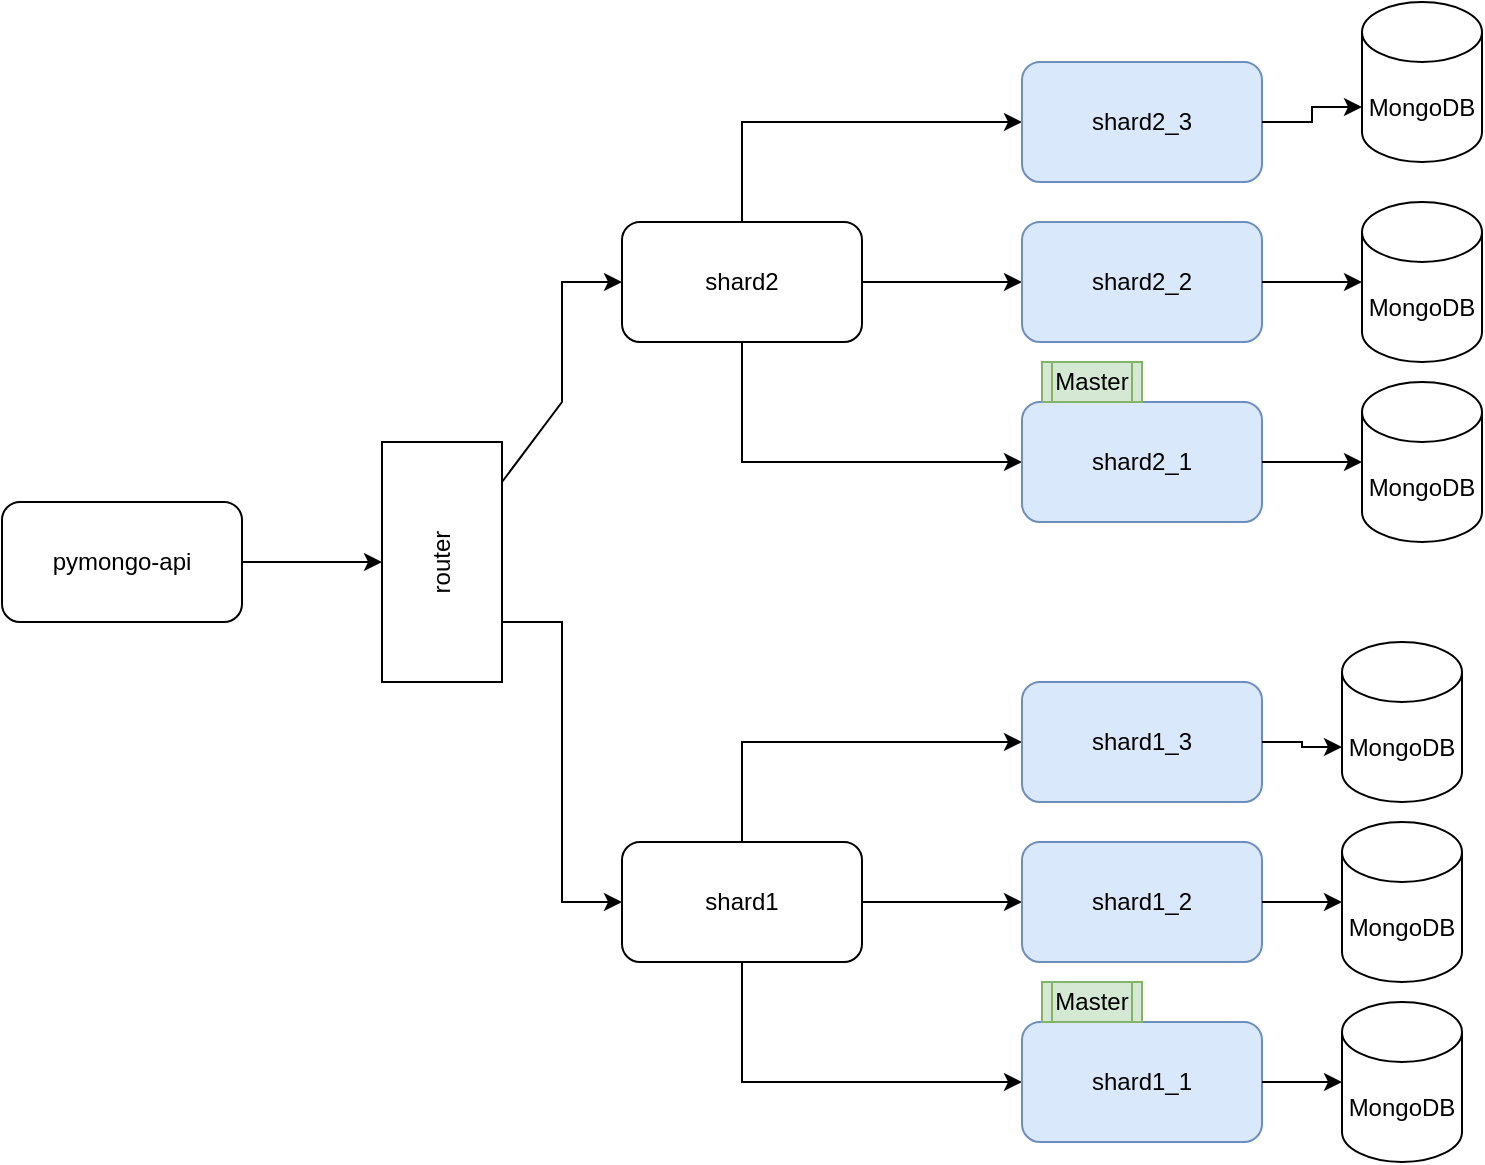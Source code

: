 <mxfile version="24.8.9">
  <diagram name="Page-1" id="-H_mtQnk-PTXWXPvYvuk">
    <mxGraphModel dx="1012" dy="592" grid="1" gridSize="10" guides="1" tooltips="1" connect="1" arrows="1" fold="1" page="1" pageScale="1" pageWidth="1169" pageHeight="827" math="0" shadow="0">
      <root>
        <mxCell id="0" />
        <mxCell id="1" parent="0" />
        <mxCell id="zA23MoTUsTF4_91t8viU-2" value="MongoDB" style="shape=cylinder3;whiteSpace=wrap;html=1;boundedLbl=1;backgroundOutline=1;size=15;" parent="1" vertex="1">
          <mxGeometry x="920" y="210" width="60" height="80" as="geometry" />
        </mxCell>
        <mxCell id="uGlacwfJj0JokIyBRGli-6" style="edgeStyle=orthogonalEdgeStyle;rounded=0;orthogonalLoop=1;jettySize=auto;html=1;entryX=0.5;entryY=0;entryDx=0;entryDy=0;" parent="1" source="zA23MoTUsTF4_91t8viU-3" target="uGlacwfJj0JokIyBRGli-5" edge="1">
          <mxGeometry relative="1" as="geometry" />
        </mxCell>
        <mxCell id="zA23MoTUsTF4_91t8viU-3" value="pymongo-api" style="rounded=1;whiteSpace=wrap;html=1;" parent="1" vertex="1">
          <mxGeometry x="240" y="270" width="120" height="60" as="geometry" />
        </mxCell>
        <mxCell id="quuRfxYI1Brjr8cdpD_s-11" style="edgeStyle=orthogonalEdgeStyle;rounded=0;orthogonalLoop=1;jettySize=auto;html=1;" parent="1" source="uGlacwfJj0JokIyBRGli-3" target="quuRfxYI1Brjr8cdpD_s-2" edge="1">
          <mxGeometry relative="1" as="geometry" />
        </mxCell>
        <mxCell id="quuRfxYI1Brjr8cdpD_s-12" style="edgeStyle=orthogonalEdgeStyle;rounded=0;orthogonalLoop=1;jettySize=auto;html=1;entryX=0;entryY=0.5;entryDx=0;entryDy=0;" parent="1" source="uGlacwfJj0JokIyBRGli-3" target="quuRfxYI1Brjr8cdpD_s-4" edge="1">
          <mxGeometry relative="1" as="geometry">
            <Array as="points">
              <mxPoint x="610" y="390" />
            </Array>
          </mxGeometry>
        </mxCell>
        <mxCell id="quuRfxYI1Brjr8cdpD_s-15" style="edgeStyle=orthogonalEdgeStyle;rounded=0;orthogonalLoop=1;jettySize=auto;html=1;entryX=0;entryY=0.5;entryDx=0;entryDy=0;" parent="1" source="uGlacwfJj0JokIyBRGli-3" target="quuRfxYI1Brjr8cdpD_s-3" edge="1">
          <mxGeometry relative="1" as="geometry">
            <Array as="points">
              <mxPoint x="610" y="560" />
            </Array>
          </mxGeometry>
        </mxCell>
        <mxCell id="uGlacwfJj0JokIyBRGli-3" value="shard1" style="rounded=1;whiteSpace=wrap;html=1;" parent="1" vertex="1">
          <mxGeometry x="550" y="440" width="120" height="60" as="geometry" />
        </mxCell>
        <mxCell id="uGlacwfJj0JokIyBRGli-8" style="edgeStyle=orthogonalEdgeStyle;rounded=0;orthogonalLoop=1;jettySize=auto;html=1;exitX=0.25;exitY=1;exitDx=0;exitDy=0;entryX=0;entryY=0.5;entryDx=0;entryDy=0;" parent="1" source="uGlacwfJj0JokIyBRGli-5" target="uGlacwfJj0JokIyBRGli-3" edge="1">
          <mxGeometry relative="1" as="geometry" />
        </mxCell>
        <mxCell id="quuRfxYI1Brjr8cdpD_s-26" style="edgeStyle=orthogonalEdgeStyle;rounded=0;orthogonalLoop=1;jettySize=auto;html=1;entryX=0;entryY=0.5;entryDx=0;entryDy=0;" parent="1" source="uGlacwfJj0JokIyBRGli-5" target="quuRfxYI1Brjr8cdpD_s-19" edge="1">
          <mxGeometry relative="1" as="geometry">
            <Array as="points">
              <mxPoint x="520" y="220" />
              <mxPoint x="520" y="160" />
            </Array>
          </mxGeometry>
        </mxCell>
        <mxCell id="uGlacwfJj0JokIyBRGli-5" value="router" style="rounded=0;whiteSpace=wrap;html=1;rotation=-90;" parent="1" vertex="1">
          <mxGeometry x="400" y="270" width="120" height="60" as="geometry" />
        </mxCell>
        <mxCell id="quuRfxYI1Brjr8cdpD_s-2" value="shard1_2" style="rounded=1;whiteSpace=wrap;html=1;fillColor=#dae8fc;strokeColor=#6c8ebf;" parent="1" vertex="1">
          <mxGeometry x="750" y="440" width="120" height="60" as="geometry" />
        </mxCell>
        <mxCell id="quuRfxYI1Brjr8cdpD_s-4" value="shard1_3" style="rounded=1;whiteSpace=wrap;html=1;fillColor=#dae8fc;strokeColor=#6c8ebf;" parent="1" vertex="1">
          <mxGeometry x="750" y="360" width="120" height="60" as="geometry" />
        </mxCell>
        <mxCell id="quuRfxYI1Brjr8cdpD_s-10" value="" style="group" parent="1" vertex="1" connectable="0">
          <mxGeometry x="750" y="510" width="120" height="80" as="geometry" />
        </mxCell>
        <mxCell id="quuRfxYI1Brjr8cdpD_s-3" value="shard1_1" style="rounded=1;whiteSpace=wrap;html=1;fillColor=#dae8fc;strokeColor=#6c8ebf;" parent="quuRfxYI1Brjr8cdpD_s-10" vertex="1">
          <mxGeometry y="20" width="120" height="60" as="geometry" />
        </mxCell>
        <mxCell id="quuRfxYI1Brjr8cdpD_s-9" value="Master" style="shape=process;whiteSpace=wrap;html=1;backgroundOutline=1;fillColor=#d5e8d4;strokeColor=#82b366;" parent="quuRfxYI1Brjr8cdpD_s-10" vertex="1">
          <mxGeometry x="10" width="50" height="20" as="geometry" />
        </mxCell>
        <mxCell id="quuRfxYI1Brjr8cdpD_s-16" style="edgeStyle=orthogonalEdgeStyle;rounded=0;orthogonalLoop=1;jettySize=auto;html=1;" parent="1" source="quuRfxYI1Brjr8cdpD_s-19" target="quuRfxYI1Brjr8cdpD_s-20" edge="1">
          <mxGeometry relative="1" as="geometry" />
        </mxCell>
        <mxCell id="quuRfxYI1Brjr8cdpD_s-17" style="edgeStyle=orthogonalEdgeStyle;rounded=0;orthogonalLoop=1;jettySize=auto;html=1;entryX=0;entryY=0.5;entryDx=0;entryDy=0;" parent="1" source="quuRfxYI1Brjr8cdpD_s-19" target="quuRfxYI1Brjr8cdpD_s-21" edge="1">
          <mxGeometry relative="1" as="geometry">
            <Array as="points">
              <mxPoint x="610" y="80" />
            </Array>
          </mxGeometry>
        </mxCell>
        <mxCell id="quuRfxYI1Brjr8cdpD_s-18" style="edgeStyle=orthogonalEdgeStyle;rounded=0;orthogonalLoop=1;jettySize=auto;html=1;entryX=0;entryY=0.5;entryDx=0;entryDy=0;" parent="1" source="quuRfxYI1Brjr8cdpD_s-19" target="quuRfxYI1Brjr8cdpD_s-23" edge="1">
          <mxGeometry relative="1" as="geometry">
            <Array as="points">
              <mxPoint x="610" y="250" />
            </Array>
          </mxGeometry>
        </mxCell>
        <mxCell id="quuRfxYI1Brjr8cdpD_s-19" value="shard2" style="rounded=1;whiteSpace=wrap;html=1;" parent="1" vertex="1">
          <mxGeometry x="550" y="130" width="120" height="60" as="geometry" />
        </mxCell>
        <mxCell id="quuRfxYI1Brjr8cdpD_s-20" value="shard2_2" style="rounded=1;whiteSpace=wrap;html=1;fillColor=#dae8fc;strokeColor=#6c8ebf;" parent="1" vertex="1">
          <mxGeometry x="750" y="130" width="120" height="60" as="geometry" />
        </mxCell>
        <mxCell id="quuRfxYI1Brjr8cdpD_s-21" value="shard2_3" style="rounded=1;whiteSpace=wrap;html=1;fillColor=#dae8fc;strokeColor=#6c8ebf;" parent="1" vertex="1">
          <mxGeometry x="750" y="50" width="120" height="60" as="geometry" />
        </mxCell>
        <mxCell id="quuRfxYI1Brjr8cdpD_s-22" value="" style="group" parent="1" vertex="1" connectable="0">
          <mxGeometry x="750" y="200" width="120" height="80" as="geometry" />
        </mxCell>
        <mxCell id="quuRfxYI1Brjr8cdpD_s-23" value="shard2_1" style="rounded=1;whiteSpace=wrap;html=1;fillColor=#dae8fc;strokeColor=#6c8ebf;" parent="quuRfxYI1Brjr8cdpD_s-22" vertex="1">
          <mxGeometry y="20" width="120" height="60" as="geometry" />
        </mxCell>
        <mxCell id="quuRfxYI1Brjr8cdpD_s-24" value="Master" style="shape=process;whiteSpace=wrap;html=1;backgroundOutline=1;fillColor=#d5e8d4;strokeColor=#82b366;" parent="quuRfxYI1Brjr8cdpD_s-22" vertex="1">
          <mxGeometry x="10" width="50" height="20" as="geometry" />
        </mxCell>
        <mxCell id="quuRfxYI1Brjr8cdpD_s-30" value="MongoDB" style="shape=cylinder3;whiteSpace=wrap;html=1;boundedLbl=1;backgroundOutline=1;size=15;" parent="1" vertex="1">
          <mxGeometry x="920" y="120" width="60" height="80" as="geometry" />
        </mxCell>
        <mxCell id="quuRfxYI1Brjr8cdpD_s-31" value="MongoDB" style="shape=cylinder3;whiteSpace=wrap;html=1;boundedLbl=1;backgroundOutline=1;size=15;" parent="1" vertex="1">
          <mxGeometry x="920" y="20" width="60" height="80" as="geometry" />
        </mxCell>
        <mxCell id="quuRfxYI1Brjr8cdpD_s-33" style="edgeStyle=orthogonalEdgeStyle;rounded=0;orthogonalLoop=1;jettySize=auto;html=1;entryX=0;entryY=0.5;entryDx=0;entryDy=0;entryPerimeter=0;" parent="1" source="quuRfxYI1Brjr8cdpD_s-20" target="quuRfxYI1Brjr8cdpD_s-30" edge="1">
          <mxGeometry relative="1" as="geometry" />
        </mxCell>
        <mxCell id="quuRfxYI1Brjr8cdpD_s-35" style="edgeStyle=orthogonalEdgeStyle;rounded=0;orthogonalLoop=1;jettySize=auto;html=1;entryX=0;entryY=0;entryDx=0;entryDy=52.5;entryPerimeter=0;" parent="1" source="quuRfxYI1Brjr8cdpD_s-21" target="quuRfxYI1Brjr8cdpD_s-31" edge="1">
          <mxGeometry relative="1" as="geometry" />
        </mxCell>
        <mxCell id="quuRfxYI1Brjr8cdpD_s-36" style="edgeStyle=orthogonalEdgeStyle;rounded=0;orthogonalLoop=1;jettySize=auto;html=1;entryX=0;entryY=0.5;entryDx=0;entryDy=0;entryPerimeter=0;" parent="1" source="quuRfxYI1Brjr8cdpD_s-23" target="zA23MoTUsTF4_91t8viU-2" edge="1">
          <mxGeometry relative="1" as="geometry" />
        </mxCell>
        <mxCell id="quuRfxYI1Brjr8cdpD_s-38" value="MongoDB" style="shape=cylinder3;whiteSpace=wrap;html=1;boundedLbl=1;backgroundOutline=1;size=15;" parent="1" vertex="1">
          <mxGeometry x="910" y="340" width="60" height="80" as="geometry" />
        </mxCell>
        <mxCell id="quuRfxYI1Brjr8cdpD_s-39" value="MongoDB" style="shape=cylinder3;whiteSpace=wrap;html=1;boundedLbl=1;backgroundOutline=1;size=15;" parent="1" vertex="1">
          <mxGeometry x="910" y="430" width="60" height="80" as="geometry" />
        </mxCell>
        <mxCell id="quuRfxYI1Brjr8cdpD_s-40" value="MongoDB" style="shape=cylinder3;whiteSpace=wrap;html=1;boundedLbl=1;backgroundOutline=1;size=15;" parent="1" vertex="1">
          <mxGeometry x="910" y="520" width="60" height="80" as="geometry" />
        </mxCell>
        <mxCell id="quuRfxYI1Brjr8cdpD_s-41" style="edgeStyle=orthogonalEdgeStyle;rounded=0;orthogonalLoop=1;jettySize=auto;html=1;entryX=0;entryY=0;entryDx=0;entryDy=52.5;entryPerimeter=0;" parent="1" source="quuRfxYI1Brjr8cdpD_s-4" target="quuRfxYI1Brjr8cdpD_s-38" edge="1">
          <mxGeometry relative="1" as="geometry" />
        </mxCell>
        <mxCell id="quuRfxYI1Brjr8cdpD_s-42" style="edgeStyle=orthogonalEdgeStyle;rounded=0;orthogonalLoop=1;jettySize=auto;html=1;entryX=0;entryY=0.5;entryDx=0;entryDy=0;entryPerimeter=0;" parent="1" source="quuRfxYI1Brjr8cdpD_s-2" target="quuRfxYI1Brjr8cdpD_s-39" edge="1">
          <mxGeometry relative="1" as="geometry" />
        </mxCell>
        <mxCell id="quuRfxYI1Brjr8cdpD_s-43" style="edgeStyle=orthogonalEdgeStyle;rounded=0;orthogonalLoop=1;jettySize=auto;html=1;entryX=0;entryY=0.5;entryDx=0;entryDy=0;entryPerimeter=0;" parent="1" source="quuRfxYI1Brjr8cdpD_s-3" target="quuRfxYI1Brjr8cdpD_s-40" edge="1">
          <mxGeometry relative="1" as="geometry" />
        </mxCell>
      </root>
    </mxGraphModel>
  </diagram>
</mxfile>
